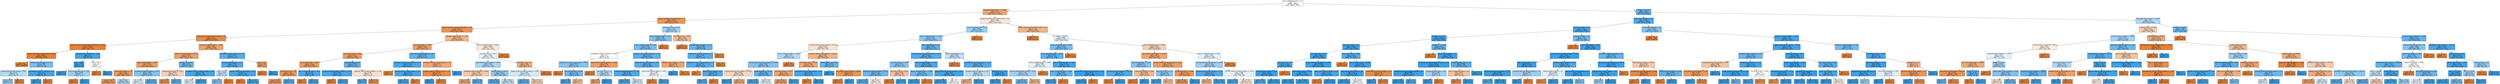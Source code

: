 digraph Tree {
node [shape=box, style="filled", color="black"] ;
0 [label="due_vs_submission_date <= 1.0\ngini = 0.5\nsamples = 96638\nvalue = [48319, 48319]", fillcolor="#e5813900"] ;
1 [label="homepage_clicks_by_days <= 20.999\ngini = 0.34\nsamples = 52526\nvalue = [41113, 11413]", fillcolor="#e58139b8"] ;
0 -> 1 [labeldistance=2.5, labelangle=45, headlabel="True"] ;
2 [label="highest_education_HE Qualification <= 1.0\ngini = 0.233\nsamples = 38749\nvalue = [33521, 5228]", fillcolor="#e58139d7"] ;
1 -> 2 ;
3 [label="highest_education_A Level or Equivalent <= 1.0\ngini = 0.21\nsamples = 37637\nvalue = [33142, 4495]", fillcolor="#e58139dc"] ;
2 -> 3 ;
4 [label="highest_education_Lower Than A Level <= 1.0\ngini = 0.127\nsamples = 29153\nvalue = [27160, 1993]", fillcolor="#e58139ec"] ;
3 -> 4 ;
5 [label="highest_education_Post Graduate Qualification <= 0.998\ngini = 0.007\nsamples = 20147\nvalue = [20077, 70]", fillcolor="#e58139fe"] ;
4 -> 5 ;
6 [label="highest_education_No Formal quals <= 0.999\ngini = 0.003\nsamples = 20109\nvalue = [20075, 34]", fillcolor="#e58139ff"] ;
5 -> 6 ;
7 [label="gini = 0.0\nsamples = 20064\nvalue = [20064, 0]", fillcolor="#e58139ff"] ;
6 -> 7 ;
8 [label="forumng_clicks_by_interval <= 19.5\ngini = 0.369\nsamples = 45\nvalue = [11, 34]", fillcolor="#399de5ac"] ;
6 -> 8 ;
9 [label="subpage_clicks_by_days_change <= 10.0\ngini = 0.473\nsamples = 26\nvalue = [10, 16]", fillcolor="#399de560"] ;
8 -> 9 ;
10 [label="gini = 0.423\nsamples = 23\nvalue = [7, 16]", fillcolor="#399de58f"] ;
9 -> 10 ;
11 [label="gini = 0.0\nsamples = 3\nvalue = [3, 0]", fillcolor="#e58139ff"] ;
9 -> 11 ;
12 [label="oucollaborate_clicks_by_interval <= 21.5\ngini = 0.1\nsamples = 19\nvalue = [1, 18]", fillcolor="#399de5f1"] ;
8 -> 12 ;
13 [label="gini = 0.0\nsamples = 18\nvalue = [0, 18]", fillcolor="#399de5ff"] ;
12 -> 13 ;
14 [label="gini = 0.0\nsamples = 1\nvalue = [1, 0]", fillcolor="#e58139ff"] ;
12 -> 14 ;
15 [label="oucontent_clicks_by_interval <= 356.0\ngini = 0.1\nsamples = 38\nvalue = [2, 36]", fillcolor="#399de5f1"] ;
5 -> 15 ;
16 [label="date <= 168.5\ngini = 0.054\nsamples = 36\nvalue = [1, 35]", fillcolor="#399de5f8"] ;
15 -> 16 ;
17 [label="gini = 0.0\nsamples = 33\nvalue = [0, 33]", fillcolor="#399de5ff"] ;
16 -> 17 ;
18 [label="due_vs_submission_date <= -26.0\ngini = 0.444\nsamples = 3\nvalue = [1, 2]", fillcolor="#399de57f"] ;
16 -> 18 ;
19 [label="gini = 0.0\nsamples = 1\nvalue = [1, 0]", fillcolor="#e58139ff"] ;
18 -> 19 ;
20 [label="gini = 0.0\nsamples = 2\nvalue = [0, 2]", fillcolor="#399de5ff"] ;
18 -> 20 ;
21 [label="date <= 146.5\ngini = 0.5\nsamples = 2\nvalue = [1, 1]", fillcolor="#e5813900"] ;
15 -> 21 ;
22 [label="gini = 0.0\nsamples = 1\nvalue = [1, 0]", fillcolor="#e58139ff"] ;
21 -> 22 ;
23 [label="gini = 0.0\nsamples = 1\nvalue = [0, 1]", fillcolor="#399de5ff"] ;
21 -> 23 ;
24 [label="region_East Anglian Region <= 0.999\ngini = 0.336\nsamples = 9006\nvalue = [7083, 1923]", fillcolor="#e58139ba"] ;
4 -> 24 ;
25 [label="region_North Western Region <= 1.0\ngini = 0.313\nsamples = 8751\nvalue = [7049, 1702]", fillcolor="#e58139c1"] ;
24 -> 25 ;
26 [label="region_London Region <= 0.999\ngini = 0.29\nsamples = 8491\nvalue = [6994, 1497]", fillcolor="#e58139c8"] ;
25 -> 26 ;
27 [label="region_South Region <= 1.0\ngini = 0.268\nsamples = 8243\nvalue = [6927, 1316]", fillcolor="#e58139cf"] ;
26 -> 27 ;
28 [label="gini = 0.241\nsamples = 7919\nvalue = [6809, 1110]", fillcolor="#e58139d5"] ;
27 -> 28 ;
29 [label="gini = 0.463\nsamples = 324\nvalue = [118, 206]", fillcolor="#399de56d"] ;
27 -> 29 ;
30 [label="url_clicks_by_interval_change <= -0.331\ngini = 0.394\nsamples = 248\nvalue = [67, 181]", fillcolor="#399de5a1"] ;
26 -> 30 ;
31 [label="gini = 0.496\nsamples = 97\nvalue = [44, 53]", fillcolor="#399de52b"] ;
30 -> 31 ;
32 [label="gini = 0.258\nsamples = 151\nvalue = [23, 128]", fillcolor="#399de5d1"] ;
30 -> 32 ;
33 [label="disability_N <= 0.997\ngini = 0.334\nsamples = 260\nvalue = [55, 205]", fillcolor="#399de5bb"] ;
25 -> 33 ;
34 [label="subpage_clicks_by_days <= 4.983\ngini = 0.474\nsamples = 70\nvalue = [43, 27]", fillcolor="#e581395f"] ;
33 -> 34 ;
35 [label="gini = 0.201\nsamples = 44\nvalue = [39, 5]", fillcolor="#e58139de"] ;
34 -> 35 ;
36 [label="gini = 0.26\nsamples = 26\nvalue = [4, 22]", fillcolor="#399de5d1"] ;
34 -> 36 ;
37 [label="homepage_clicks_by_interval_change <= -40.5\ngini = 0.118\nsamples = 190\nvalue = [12, 178]", fillcolor="#399de5ee"] ;
33 -> 37 ;
38 [label="gini = 0.496\nsamples = 11\nvalue = [5, 6]", fillcolor="#399de52a"] ;
37 -> 38 ;
39 [label="gini = 0.075\nsamples = 179\nvalue = [7, 172]", fillcolor="#399de5f5"] ;
37 -> 39 ;
40 [label="questionnaire_clicks_by_days <= 0.135\ngini = 0.231\nsamples = 255\nvalue = [34, 221]", fillcolor="#399de5d8"] ;
24 -> 40 ;
41 [label="homepage_clicks_by_days <= 2.5\ngini = 0.184\nsamples = 244\nvalue = [25, 219]", fillcolor="#399de5e2"] ;
40 -> 41 ;
42 [label="date <= 153.5\ngini = 0.483\nsamples = 27\nvalue = [11, 16]", fillcolor="#399de550"] ;
41 -> 42 ;
43 [label="gini = 0.397\nsamples = 22\nvalue = [6, 16]", fillcolor="#399de59f"] ;
42 -> 43 ;
44 [label="gini = 0.0\nsamples = 5\nvalue = [5, 0]", fillcolor="#e58139ff"] ;
42 -> 44 ;
45 [label="resource_clicks_by_days_change <= -30.5\ngini = 0.121\nsamples = 217\nvalue = [14, 203]", fillcolor="#399de5ed"] ;
41 -> 45 ;
46 [label="gini = 0.0\nsamples = 2\nvalue = [2, 0]", fillcolor="#e58139ff"] ;
45 -> 46 ;
47 [label="gini = 0.105\nsamples = 215\nvalue = [12, 203]", fillcolor="#399de5f0"] ;
45 -> 47 ;
48 [label="date <= 71.5\ngini = 0.298\nsamples = 11\nvalue = [9, 2]", fillcolor="#e58139c6"] ;
40 -> 48 ;
49 [label="gini = 0.0\nsamples = 9\nvalue = [9, 0]", fillcolor="#e58139ff"] ;
48 -> 49 ;
50 [label="gini = 0.0\nsamples = 2\nvalue = [0, 2]", fillcolor="#399de5ff"] ;
48 -> 50 ;
51 [label="homepage_clicks_by_days <= 9.999\ngini = 0.416\nsamples = 8484\nvalue = [5982, 2502]", fillcolor="#e5813994"] ;
3 -> 51 ;
52 [label="imd_band_80-90% <= 0.999\ngini = 0.313\nsamples = 5138\nvalue = [4141, 997]", fillcolor="#e58139c2"] ;
51 -> 52 ;
53 [label="imd_band_40-50% <= 0.995\ngini = 0.291\nsamples = 5005\nvalue = [4119, 886]", fillcolor="#e58139c8"] ;
52 -> 53 ;
54 [label="imd_band_90-100% <= 0.999\ngini = 0.271\nsamples = 4891\nvalue = [4101, 790]", fillcolor="#e58139ce"] ;
53 -> 54 ;
55 [label="imd_band_60-70% <= 1.0\ngini = 0.252\nsamples = 4803\nvalue = [4093, 710]", fillcolor="#e58139d3"] ;
54 -> 55 ;
56 [label="gini = 0.231\nsamples = 4709\nvalue = [4082, 627]", fillcolor="#e58139d8"] ;
55 -> 56 ;
57 [label="gini = 0.207\nsamples = 94\nvalue = [11, 83]", fillcolor="#399de5dd"] ;
55 -> 57 ;
58 [label="due_vs_submission_date <= -54.0\ngini = 0.165\nsamples = 88\nvalue = [8, 80]", fillcolor="#399de5e6"] ;
54 -> 58 ;
59 [label="gini = 0.0\nsamples = 2\nvalue = [2, 0]", fillcolor="#e58139ff"] ;
58 -> 59 ;
60 [label="gini = 0.13\nsamples = 86\nvalue = [6, 80]", fillcolor="#399de5ec"] ;
58 -> 60 ;
61 [label="region_Scotland <= 0.02\ngini = 0.266\nsamples = 114\nvalue = [18, 96]", fillcolor="#399de5cf"] ;
53 -> 61 ;
62 [label="oucontent_clicks_by_interval_change <= -303.5\ngini = 0.121\nsamples = 93\nvalue = [6, 87]", fillcolor="#399de5ed"] ;
61 -> 62 ;
63 [label="gini = 0.0\nsamples = 1\nvalue = [1, 0]", fillcolor="#e58139ff"] ;
62 -> 63 ;
64 [label="gini = 0.103\nsamples = 92\nvalue = [5, 87]", fillcolor="#399de5f0"] ;
62 -> 64 ;
65 [label="oucontent_clicks_by_days_change <= -2.338\ngini = 0.49\nsamples = 21\nvalue = [12, 9]", fillcolor="#e5813940"] ;
61 -> 65 ;
66 [label="gini = 0.198\nsamples = 9\nvalue = [1, 8]", fillcolor="#399de5df"] ;
65 -> 66 ;
67 [label="gini = 0.153\nsamples = 12\nvalue = [11, 1]", fillcolor="#e58139e8"] ;
65 -> 67 ;
68 [label="region_West Midlands Region <= 0.007\ngini = 0.276\nsamples = 133\nvalue = [22, 111]", fillcolor="#399de5cc"] ;
52 -> 68 ;
69 [label="homepage_clicks_by_days_change <= -51.0\ngini = 0.143\nsamples = 116\nvalue = [9, 107]", fillcolor="#399de5ea"] ;
68 -> 69 ;
70 [label="gini = 0.0\nsamples = 2\nvalue = [2, 0]", fillcolor="#e58139ff"] ;
69 -> 70 ;
71 [label="resource_clicks_by_days_change <= 12.5\ngini = 0.115\nsamples = 114\nvalue = [7, 107]", fillcolor="#399de5ee"] ;
69 -> 71 ;
72 [label="gini = 0.101\nsamples = 113\nvalue = [6, 107]", fillcolor="#399de5f1"] ;
71 -> 72 ;
73 [label="gini = 0.0\nsamples = 1\nvalue = [1, 0]", fillcolor="#e58139ff"] ;
71 -> 73 ;
74 [label="oucontent_clicks_by_interval_change <= -3.0\ngini = 0.36\nsamples = 17\nvalue = [13, 4]", fillcolor="#e58139b1"] ;
68 -> 74 ;
75 [label="dualpane_clicks_by_interval_change <= -0.5\ngini = 0.133\nsamples = 14\nvalue = [13, 1]", fillcolor="#e58139eb"] ;
74 -> 75 ;
76 [label="gini = 0.0\nsamples = 1\nvalue = [0, 1]", fillcolor="#399de5ff"] ;
75 -> 76 ;
77 [label="gini = 0.0\nsamples = 13\nvalue = [13, 0]", fillcolor="#e58139ff"] ;
75 -> 77 ;
78 [label="gini = 0.0\nsamples = 3\nvalue = [0, 3]", fillcolor="#399de5ff"] ;
74 -> 78 ;
79 [label="due_vs_submission_date <= 0.001\ngini = 0.495\nsamples = 3346\nvalue = [1841, 1505]", fillcolor="#e581392f"] ;
51 -> 79 ;
80 [label="age_band_35-55 <= 0.001\ngini = 0.498\nsamples = 2852\nvalue = [1347, 1505]", fillcolor="#399de51b"] ;
79 -> 80 ;
81 [label="page_clicks_by_days_change <= -0.005\ngini = 0.458\nsamples = 1976\nvalue = [702, 1274]", fillcolor="#399de572"] ;
80 -> 81 ;
82 [label="homepage_clicks_by_interval <= 30.892\ngini = 0.459\nsamples = 302\nvalue = [194, 108]", fillcolor="#e5813971"] ;
81 -> 82 ;
83 [label="gini = 0.362\nsamples = 244\nvalue = [186, 58]", fillcolor="#e58139af"] ;
82 -> 83 ;
84 [label="gini = 0.238\nsamples = 58\nvalue = [8, 50]", fillcolor="#399de5d6"] ;
82 -> 84 ;
85 [label="studied_credits <= 60.133\ngini = 0.423\nsamples = 1674\nvalue = [508, 1166]", fillcolor="#399de590"] ;
81 -> 85 ;
86 [label="gini = 0.233\nsamples = 646\nvalue = [87, 559]", fillcolor="#399de5d7"] ;
85 -> 86 ;
87 [label="gini = 0.484\nsamples = 1028\nvalue = [421, 607]", fillcolor="#399de54e"] ;
85 -> 87 ;
88 [label="age_band_0-35 <= 0.0\ngini = 0.388\nsamples = 876\nvalue = [645, 231]", fillcolor="#e58139a4"] ;
80 -> 88 ;
89 [label="subpage_clicks_by_interval_change <= 1.046\ngini = 0.492\nsamples = 410\nvalue = [179, 231]", fillcolor="#399de539"] ;
88 -> 89 ;
90 [label="gini = 0.237\nsamples = 153\nvalue = [21, 132]", fillcolor="#399de5d6"] ;
89 -> 90 ;
91 [label="gini = 0.474\nsamples = 257\nvalue = [158, 99]", fillcolor="#e581395f"] ;
89 -> 91 ;
92 [label="gini = 0.0\nsamples = 466\nvalue = [466, 0]", fillcolor="#e58139ff"] ;
88 -> 92 ;
93 [label="gini = 0.0\nsamples = 494\nvalue = [494, 0]", fillcolor="#e58139ff"] ;
79 -> 93 ;
94 [label="imd_band_0-10% <= 0.003\ngini = 0.449\nsamples = 1112\nvalue = [379, 733]", fillcolor="#399de57b"] ;
2 -> 94 ;
95 [label="due_vs_submission_date <= 0.014\ngini = 0.385\nsamples = 902\nvalue = [235, 667]", fillcolor="#399de5a5"] ;
94 -> 95 ;
96 [label="due_vs_submission_date <= -7.001\ngini = 0.358\nsamples = 870\nvalue = [203, 667]", fillcolor="#399de5b1"] ;
95 -> 96 ;
97 [label="oucollaborate_clicks_by_interval <= 0.028\ngini = 0.5\nsamples = 195\nvalue = [96, 99]", fillcolor="#399de508"] ;
96 -> 97 ;
98 [label="htmlactivity_clicks_by_days_change <= -0.876\ngini = 0.397\nsamples = 117\nvalue = [32, 85]", fillcolor="#399de59f"] ;
97 -> 98 ;
99 [label="gini = 0.0\nsamples = 9\nvalue = [9, 0]", fillcolor="#e58139ff"] ;
98 -> 99 ;
100 [label="imd_band_80-90% <= 0.018\ngini = 0.335\nsamples = 108\nvalue = [23, 85]", fillcolor="#399de5ba"] ;
98 -> 100 ;
101 [label="gini = 0.169\nsamples = 86\nvalue = [8, 78]", fillcolor="#399de5e5"] ;
100 -> 101 ;
102 [label="gini = 0.434\nsamples = 22\nvalue = [15, 7]", fillcolor="#e5813988"] ;
100 -> 102 ;
103 [label="page_clicks_by_interval_change <= -0.009\ngini = 0.295\nsamples = 78\nvalue = [64, 14]", fillcolor="#e58139c7"] ;
97 -> 103 ;
104 [label="gini = 0.0\nsamples = 56\nvalue = [56, 0]", fillcolor="#e58139ff"] ;
103 -> 104 ;
105 [label="age_band_35-55 <= 0.5\ngini = 0.463\nsamples = 22\nvalue = [8, 14]", fillcolor="#399de56d"] ;
103 -> 105 ;
106 [label="gini = 0.32\nsamples = 10\nvalue = [8, 2]", fillcolor="#e58139bf"] ;
105 -> 106 ;
107 [label="gini = 0.0\nsamples = 12\nvalue = [0, 12]", fillcolor="#399de5ff"] ;
105 -> 107 ;
108 [label="dualpane_clicks_by_days_change <= 1.185\ngini = 0.267\nsamples = 675\nvalue = [107, 568]", fillcolor="#399de5cf"] ;
96 -> 108 ;
109 [label="region_North Western Region <= 0.03\ngini = 0.23\nsamples = 648\nvalue = [86, 562]", fillcolor="#399de5d8"] ;
108 -> 109 ;
110 [label="region_West Midlands Region <= 0.188\ngini = 0.18\nsamples = 591\nvalue = [59, 532]", fillcolor="#399de5e3"] ;
109 -> 110 ;
111 [label="gini = 0.146\nsamples = 556\nvalue = [44, 512]", fillcolor="#399de5e9"] ;
110 -> 111 ;
112 [label="gini = 0.49\nsamples = 35\nvalue = [15, 20]", fillcolor="#399de540"] ;
110 -> 112 ;
113 [label="region_North Western Region <= 0.982\ngini = 0.499\nsamples = 57\nvalue = [27, 30]", fillcolor="#399de519"] ;
109 -> 113 ;
114 [label="gini = 0.0\nsamples = 25\nvalue = [25, 0]", fillcolor="#e58139ff"] ;
113 -> 114 ;
115 [label="gini = 0.117\nsamples = 32\nvalue = [2, 30]", fillcolor="#399de5ee"] ;
113 -> 115 ;
116 [label="forumng_clicks_by_days <= 10.025\ngini = 0.346\nsamples = 27\nvalue = [21, 6]", fillcolor="#e58139b6"] ;
108 -> 116 ;
117 [label="gini = 0.0\nsamples = 6\nvalue = [0, 6]", fillcolor="#399de5ff"] ;
116 -> 117 ;
118 [label="gini = 0.0\nsamples = 21\nvalue = [21, 0]", fillcolor="#e58139ff"] ;
116 -> 118 ;
119 [label="gini = 0.0\nsamples = 32\nvalue = [32, 0]", fillcolor="#e58139ff"] ;
95 -> 119 ;
120 [label="imd_band_0-10% <= 0.999\ngini = 0.431\nsamples = 210\nvalue = [144, 66]", fillcolor="#e581398a"] ;
94 -> 120 ;
121 [label="gini = 0.0\nsamples = 130\nvalue = [130, 0]", fillcolor="#e58139ff"] ;
120 -> 121 ;
122 [label="subpage_clicks_by_interval <= 55.0\ngini = 0.289\nsamples = 80\nvalue = [14, 66]", fillcolor="#399de5c9"] ;
120 -> 122 ;
123 [label="ouelluminate_clicks_by_interval <= 3.5\ngini = 0.245\nsamples = 77\nvalue = [11, 66]", fillcolor="#399de5d4"] ;
122 -> 123 ;
124 [label="htmlactivity_clicks_by_days_change <= -1.5\ngini = 0.211\nsamples = 75\nvalue = [9, 66]", fillcolor="#399de5dc"] ;
123 -> 124 ;
125 [label="gini = 0.0\nsamples = 1\nvalue = [1, 0]", fillcolor="#e58139ff"] ;
124 -> 125 ;
126 [label="page_clicks_by_interval <= 4.5\ngini = 0.193\nsamples = 74\nvalue = [8, 66]", fillcolor="#399de5e0"] ;
124 -> 126 ;
127 [label="gini = 0.173\nsamples = 73\nvalue = [7, 66]", fillcolor="#399de5e4"] ;
126 -> 127 ;
128 [label="gini = 0.0\nsamples = 1\nvalue = [1, 0]", fillcolor="#e58139ff"] ;
126 -> 128 ;
129 [label="gini = 0.0\nsamples = 2\nvalue = [2, 0]", fillcolor="#e58139ff"] ;
123 -> 129 ;
130 [label="gini = 0.0\nsamples = 3\nvalue = [3, 0]", fillcolor="#e58139ff"] ;
122 -> 130 ;
131 [label="highest_education_Lower Than A Level <= 0.0\ngini = 0.495\nsamples = 13777\nvalue = [7592, 6185]", fillcolor="#e581392f"] ;
1 -> 131 ;
132 [label="due_vs_submission_date <= 0.0\ngini = 0.445\nsamples = 5809\nvalue = [1938, 3871]", fillcolor="#399de57f"] ;
131 -> 132 ;
133 [label="due_vs_submission_date <= -1.002\ngini = 0.412\nsamples = 5451\nvalue = [1580, 3871]", fillcolor="#399de597"] ;
132 -> 133 ;
134 [label="oucontent_clicks_by_days_change <= 19.135\ngini = 0.491\nsamples = 1724\nvalue = [977, 747]", fillcolor="#e581393c"] ;
133 -> 134 ;
135 [label="due_vs_submission_date <= -1.984\ngini = 0.47\nsamples = 772\nvalue = [291, 481]", fillcolor="#399de565"] ;
134 -> 135 ;
136 [label="forumng_clicks_by_interval_change <= -51.083\ngini = 0.393\nsamples = 658\nvalue = [177, 481]", fillcolor="#399de5a1"] ;
135 -> 136 ;
137 [label="forumng_clicks_by_days_change <= -54.197\ngini = 0.482\nsamples = 168\nvalue = [100, 68]", fillcolor="#e5813952"] ;
136 -> 137 ;
138 [label="gini = 0.049\nsamples = 40\nvalue = [1, 39]", fillcolor="#399de5f8"] ;
137 -> 138 ;
139 [label="gini = 0.35\nsamples = 128\nvalue = [99, 29]", fillcolor="#e58139b4"] ;
137 -> 139 ;
140 [label="studied_credits <= 120.047\ngini = 0.265\nsamples = 490\nvalue = [77, 413]", fillcolor="#399de5cf"] ;
136 -> 140 ;
141 [label="gini = 0.173\nsamples = 407\nvalue = [39, 368]", fillcolor="#399de5e4"] ;
140 -> 141 ;
142 [label="gini = 0.496\nsamples = 83\nvalue = [38, 45]", fillcolor="#399de528"] ;
140 -> 142 ;
143 [label="gini = 0.0\nsamples = 114\nvalue = [114, 0]", fillcolor="#e58139ff"] ;
135 -> 143 ;
144 [label="oucontent_clicks_by_days_change <= 150.511\ngini = 0.403\nsamples = 952\nvalue = [686, 266]", fillcolor="#e581399c"] ;
134 -> 144 ;
145 [label="imd_band_50-60% <= 0.994\ngini = 0.358\nsamples = 877\nvalue = [672, 205]", fillcolor="#e58139b1"] ;
144 -> 145 ;
146 [label="imd_band_70-80% <= 0.977\ngini = 0.33\nsamples = 846\nvalue = [670, 176]", fillcolor="#e58139bc"] ;
145 -> 146 ;
147 [label="gini = 0.299\nsamples = 819\nvalue = [669, 150]", fillcolor="#e58139c6"] ;
146 -> 147 ;
148 [label="gini = 0.071\nsamples = 27\nvalue = [1, 26]", fillcolor="#399de5f5"] ;
146 -> 148 ;
149 [label="htmlactivity_clicks_by_days_change <= -0.5\ngini = 0.121\nsamples = 31\nvalue = [2, 29]", fillcolor="#399de5ed"] ;
145 -> 149 ;
150 [label="gini = 0.0\nsamples = 2\nvalue = [2, 0]", fillcolor="#e58139ff"] ;
149 -> 150 ;
151 [label="gini = 0.0\nsamples = 29\nvalue = [0, 29]", fillcolor="#399de5ff"] ;
149 -> 151 ;
152 [label="studied_credits <= 197.394\ngini = 0.304\nsamples = 75\nvalue = [14, 61]", fillcolor="#399de5c4"] ;
144 -> 152 ;
153 [label="gini = 0.0\nsamples = 59\nvalue = [0, 59]", fillcolor="#399de5ff"] ;
152 -> 153 ;
154 [label="quiz_clicks_by_days_change <= 106.66\ngini = 0.219\nsamples = 16\nvalue = [14, 2]", fillcolor="#e58139db"] ;
152 -> 154 ;
155 [label="gini = 0.0\nsamples = 14\nvalue = [14, 0]", fillcolor="#e58139ff"] ;
154 -> 155 ;
156 [label="gini = 0.0\nsamples = 2\nvalue = [0, 2]", fillcolor="#399de5ff"] ;
154 -> 156 ;
157 [label="region_South Region <= 0.0\ngini = 0.271\nsamples = 3727\nvalue = [603, 3124]", fillcolor="#399de5ce"] ;
133 -> 157 ;
158 [label="oucontent_clicks_by_interval_change <= -3.011\ngini = 0.223\nsamples = 3268\nvalue = [417, 2851]", fillcolor="#399de5da"] ;
157 -> 158 ;
159 [label="imd_band_50-60% <= 0.004\ngini = 0.402\nsamples = 708\nvalue = [197, 511]", fillcolor="#399de59d"] ;
158 -> 159 ;
160 [label="region_North Western Region <= 0.035\ngini = 0.318\nsamples = 586\nvalue = [116, 470]", fillcolor="#399de5c0"] ;
159 -> 160 ;
161 [label="gini = 0.225\nsamples = 488\nvalue = [63, 425]", fillcolor="#399de5d9"] ;
160 -> 161 ;
162 [label="gini = 0.497\nsamples = 98\nvalue = [53, 45]", fillcolor="#e5813926"] ;
160 -> 162 ;
163 [label="imd_band_50-60% <= 0.999\ngini = 0.446\nsamples = 122\nvalue = [81, 41]", fillcolor="#e581397e"] ;
159 -> 163 ;
164 [label="gini = 0.0\nsamples = 79\nvalue = [79, 0]", fillcolor="#e58139ff"] ;
163 -> 164 ;
165 [label="gini = 0.089\nsamples = 43\nvalue = [2, 41]", fillcolor="#399de5f3"] ;
163 -> 165 ;
166 [label="due_vs_submission_date <= -0.001\ngini = 0.157\nsamples = 2560\nvalue = [220, 2340]", fillcolor="#399de5e7"] ;
158 -> 166 ;
167 [label="due_vs_submission_date <= -0.996\ngini = 0.32\nsamples = 644\nvalue = [129, 515]", fillcolor="#399de5bf"] ;
166 -> 167 ;
168 [label="gini = 0.055\nsamples = 530\nvalue = [15, 515]", fillcolor="#399de5f8"] ;
167 -> 168 ;
169 [label="gini = 0.0\nsamples = 114\nvalue = [114, 0]", fillcolor="#e58139ff"] ;
167 -> 169 ;
170 [label="highest_education_No Formal quals <= 0.027\ngini = 0.09\nsamples = 1916\nvalue = [91, 1825]", fillcolor="#399de5f2"] ;
166 -> 170 ;
171 [label="gini = 0.074\nsamples = 1877\nvalue = [72, 1805]", fillcolor="#399de5f5"] ;
170 -> 171 ;
172 [label="gini = 0.5\nsamples = 39\nvalue = [19, 20]", fillcolor="#399de50d"] ;
170 -> 172 ;
173 [label="region_South Region <= 1.0\ngini = 0.482\nsamples = 459\nvalue = [186, 273]", fillcolor="#399de551"] ;
157 -> 173 ;
174 [label="gini = 0.0\nsamples = 151\nvalue = [151, 0]", fillcolor="#e58139ff"] ;
173 -> 174 ;
175 [label="forumng_clicks_by_days_change <= -14.87\ngini = 0.201\nsamples = 308\nvalue = [35, 273]", fillcolor="#399de5de"] ;
173 -> 175 ;
176 [label="oucontent_clicks_by_interval <= 147.0\ngini = 0.473\nsamples = 78\nvalue = [30, 48]", fillcolor="#399de560"] ;
175 -> 176 ;
177 [label="gini = 0.399\nsamples = 40\nvalue = [29, 11]", fillcolor="#e581399e"] ;
176 -> 177 ;
178 [label="gini = 0.051\nsamples = 38\nvalue = [1, 37]", fillcolor="#399de5f8"] ;
176 -> 178 ;
179 [label="age_band_55<= <= 0.5\ngini = 0.043\nsamples = 230\nvalue = [5, 225]", fillcolor="#399de5f9"] ;
175 -> 179 ;
180 [label="gini = 0.034\nsamples = 229\nvalue = [4, 225]", fillcolor="#399de5fa"] ;
179 -> 180 ;
181 [label="gini = 0.0\nsamples = 1\nvalue = [1, 0]", fillcolor="#e58139ff"] ;
179 -> 181 ;
182 [label="gini = 0.0\nsamples = 358\nvalue = [358, 0]", fillcolor="#e58139ff"] ;
132 -> 182 ;
183 [label="highest_education_Lower Than A Level <= 1.0\ngini = 0.412\nsamples = 7968\nvalue = [5654, 2314]", fillcolor="#e5813997"] ;
131 -> 183 ;
184 [label="gini = 0.0\nsamples = 3721\nvalue = [3721, 0]", fillcolor="#e58139ff"] ;
183 -> 184 ;
185 [label="weight <= 12.506\ngini = 0.496\nsamples = 4247\nvalue = [1933, 2314]", fillcolor="#399de52a"] ;
183 -> 185 ;
186 [label="due_vs_submission_date <= 0.001\ngini = 0.355\nsamples = 1797\nvalue = [415, 1382]", fillcolor="#399de5b2"] ;
185 -> 186 ;
187 [label="due_vs_submission_date <= -1.001\ngini = 0.274\nsamples = 1653\nvalue = [271, 1382]", fillcolor="#399de5cd"] ;
186 -> 187 ;
188 [label="due_vs_submission_date <= -1.995\ngini = 0.498\nsamples = 439\nvalue = [204, 235]", fillcolor="#399de522"] ;
187 -> 188 ;
189 [label="resource_clicks_by_days_change <= 4.027\ngini = 0.451\nsamples = 358\nvalue = [123, 235]", fillcolor="#399de57a"] ;
188 -> 189 ;
190 [label="gini = 0.315\nsamples = 255\nvalue = [50, 205]", fillcolor="#399de5c1"] ;
189 -> 190 ;
191 [label="gini = 0.413\nsamples = 103\nvalue = [73, 30]", fillcolor="#e5813996"] ;
189 -> 191 ;
192 [label="gini = 0.0\nsamples = 81\nvalue = [81, 0]", fillcolor="#e58139ff"] ;
188 -> 192 ;
193 [label="due_vs_submission_date <= -0.003\ngini = 0.104\nsamples = 1214\nvalue = [67, 1147]", fillcolor="#399de5f0"] ;
187 -> 193 ;
194 [label="due_vs_submission_date <= -0.992\ngini = 0.288\nsamples = 350\nvalue = [61, 289]", fillcolor="#399de5c9"] ;
193 -> 194 ;
195 [label="gini = 0.059\nsamples = 298\nvalue = [9, 289]", fillcolor="#399de5f7"] ;
194 -> 195 ;
196 [label="gini = 0.0\nsamples = 52\nvalue = [52, 0]", fillcolor="#e58139ff"] ;
194 -> 196 ;
197 [label="htmlactivity_clicks_by_interval_change <= 10.5\ngini = 0.014\nsamples = 864\nvalue = [6, 858]", fillcolor="#399de5fd"] ;
193 -> 197 ;
198 [label="gini = 0.012\nsamples = 863\nvalue = [5, 858]", fillcolor="#399de5fe"] ;
197 -> 198 ;
199 [label="gini = 0.0\nsamples = 1\nvalue = [1, 0]", fillcolor="#e58139ff"] ;
197 -> 199 ;
200 [label="gini = 0.0\nsamples = 144\nvalue = [144, 0]", fillcolor="#e58139ff"] ;
186 -> 200 ;
201 [label="due_vs_submission_date <= -0.003\ngini = 0.471\nsamples = 2450\nvalue = [1518, 932]", fillcolor="#e5813962"] ;
185 -> 201 ;
202 [label="quiz_clicks_by_days_change <= -25.973\ngini = 0.341\nsamples = 1208\nvalue = [945, 263]", fillcolor="#e58139b8"] ;
201 -> 202 ;
203 [label="region_South Region <= 0.013\ngini = 0.4\nsamples = 87\nvalue = [24, 63]", fillcolor="#399de59e"] ;
202 -> 203 ;
204 [label="quiz_clicks_by_days_change <= -230.692\ngini = 0.177\nsamples = 61\nvalue = [6, 55]", fillcolor="#399de5e3"] ;
203 -> 204 ;
205 [label="gini = 0.0\nsamples = 6\nvalue = [6, 0]", fillcolor="#e58139ff"] ;
204 -> 205 ;
206 [label="gini = 0.0\nsamples = 55\nvalue = [0, 55]", fillcolor="#399de5ff"] ;
204 -> 206 ;
207 [label="region_South Region <= 0.924\ngini = 0.426\nsamples = 26\nvalue = [18, 8]", fillcolor="#e581398e"] ;
203 -> 207 ;
208 [label="gini = 0.0\nsamples = 18\nvalue = [18, 0]", fillcolor="#e58139ff"] ;
207 -> 208 ;
209 [label="gini = 0.0\nsamples = 8\nvalue = [0, 8]", fillcolor="#399de5ff"] ;
207 -> 209 ;
210 [label="forumng_clicks_by_interval_change <= -60.95\ngini = 0.293\nsamples = 1121\nvalue = [921, 200]", fillcolor="#e58139c8"] ;
202 -> 210 ;
211 [label="imd_band_0-10% <= 0.24\ngini = 0.402\nsamples = 61\nvalue = [17, 44]", fillcolor="#399de59c"] ;
210 -> 211 ;
212 [label="gini = 0.097\nsamples = 39\nvalue = [2, 37]", fillcolor="#399de5f1"] ;
211 -> 212 ;
213 [label="gini = 0.434\nsamples = 22\nvalue = [15, 7]", fillcolor="#e5813988"] ;
211 -> 213 ;
214 [label="imd_band_90-100% <= 0.688\ngini = 0.251\nsamples = 1060\nvalue = [904, 156]", fillcolor="#e58139d3"] ;
210 -> 214 ;
215 [label="gini = 0.229\nsamples = 1041\nvalue = [904, 137]", fillcolor="#e58139d8"] ;
214 -> 215 ;
216 [label="gini = 0.0\nsamples = 19\nvalue = [0, 19]", fillcolor="#399de5ff"] ;
214 -> 216 ;
217 [label="due_vs_submission_date <= 0.001\ngini = 0.497\nsamples = 1242\nvalue = [573, 669]", fillcolor="#399de525"] ;
201 -> 217 ;
218 [label="forumng_clicks_by_days_change <= -5.956\ngini = 0.445\nsamples = 1004\nvalue = [335, 669]", fillcolor="#399de57f"] ;
217 -> 218 ;
219 [label="glossary_clicks_by_days_change <= -0.125\ngini = 0.175\nsamples = 361\nvalue = [35, 326]", fillcolor="#399de5e4"] ;
218 -> 219 ;
220 [label="gini = 0.403\nsamples = 25\nvalue = [18, 7]", fillcolor="#e581399c"] ;
219 -> 220 ;
221 [label="gini = 0.096\nsamples = 336\nvalue = [17, 319]", fillcolor="#399de5f1"] ;
219 -> 221 ;
222 [label="resource_clicks_by_interval_change <= -2.978\ngini = 0.498\nsamples = 643\nvalue = [300, 343]", fillcolor="#399de520"] ;
218 -> 222 ;
223 [label="gini = 0.134\nsamples = 125\nvalue = [9, 116]", fillcolor="#399de5eb"] ;
222 -> 223 ;
224 [label="gini = 0.492\nsamples = 518\nvalue = [291, 227]", fillcolor="#e5813938"] ;
222 -> 224 ;
225 [label="gini = 0.0\nsamples = 238\nvalue = [238, 0]", fillcolor="#e58139ff"] ;
217 -> 225 ;
226 [label="weight <= 12.528\ngini = 0.273\nsamples = 44112\nvalue = [7206, 36906]", fillcolor="#399de5cd"] ;
0 -> 226 [labeldistance=2.5, labelangle=-45, headlabel="False"] ;
227 [label="num_of_prev_attempts <= 0.0\ngini = 0.192\nsamples = 34998\nvalue = [3770, 31228]", fillcolor="#399de5e0"] ;
226 -> 227 ;
228 [label="imd_band_10-20% <= 0.0\ngini = 0.138\nsamples = 29408\nvalue = [2200, 27208]", fillcolor="#399de5ea"] ;
227 -> 228 ;
229 [label="disability_Y <= 0.001\ngini = 0.106\nsamples = 26066\nvalue = [1465, 24601]", fillcolor="#399de5f0"] ;
228 -> 229 ;
230 [label="imd_band_20-30% <= 0.0\ngini = 0.085\nsamples = 23848\nvalue = [1061, 22787]", fillcolor="#399de5f3"] ;
229 -> 230 ;
231 [label="age_band_0-35 <= 0.997\ngini = 0.064\nsamples = 21047\nvalue = [702, 20345]", fillcolor="#399de5f6"] ;
230 -> 231 ;
232 [label="age_band_0-35 <= 0.0\ngini = 0.126\nsamples = 6463\nvalue = [437, 6026]", fillcolor="#399de5ed"] ;
231 -> 232 ;
233 [label="subpage_clicks_by_days <= 0.923\ngini = 0.039\nsamples = 6148\nvalue = [122, 6026]", fillcolor="#399de5fa"] ;
232 -> 233 ;
234 [label="gini = 0.189\nsamples = 729\nvalue = [77, 652]", fillcolor="#399de5e1"] ;
233 -> 234 ;
235 [label="gini = 0.016\nsamples = 5419\nvalue = [45, 5374]", fillcolor="#399de5fd"] ;
233 -> 235 ;
236 [label="gini = 0.0\nsamples = 315\nvalue = [315, 0]", fillcolor="#e58139ff"] ;
232 -> 236 ;
237 [label="region_North Western Region <= 0.005\ngini = 0.036\nsamples = 14584\nvalue = [265, 14319]", fillcolor="#399de5fa"] ;
231 -> 237 ;
238 [label="folder_clicks_by_days <= 0.001\ngini = 0.026\nsamples = 13181\nvalue = [171, 13010]", fillcolor="#399de5fc"] ;
237 -> 238 ;
239 [label="gini = 0.012\nsamples = 10012\nvalue = [59, 9953]", fillcolor="#399de5fd"] ;
238 -> 239 ;
240 [label="gini = 0.068\nsamples = 3169\nvalue = [112, 3057]", fillcolor="#399de5f6"] ;
238 -> 240 ;
241 [label="region_North Western Region <= 0.99\ngini = 0.125\nsamples = 1403\nvalue = [94, 1309]", fillcolor="#399de5ed"] ;
237 -> 241 ;
242 [label="gini = 0.0\nsamples = 88\nvalue = [88, 0]", fillcolor="#e58139ff"] ;
241 -> 242 ;
243 [label="gini = 0.009\nsamples = 1315\nvalue = [6, 1309]", fillcolor="#399de5fe"] ;
241 -> 243 ;
244 [label="imd_band_20-30% <= 0.999\ngini = 0.223\nsamples = 2801\nvalue = [359, 2442]", fillcolor="#399de5da"] ;
230 -> 244 ;
245 [label="gini = 0.0\nsamples = 280\nvalue = [280, 0]", fillcolor="#e58139ff"] ;
244 -> 245 ;
246 [label="quiz_clicks_by_days <= 1148.098\ngini = 0.061\nsamples = 2521\nvalue = [79, 2442]", fillcolor="#399de5f7"] ;
244 -> 246 ;
247 [label="page_clicks_by_days_change <= 4.5\ngini = 0.032\nsamples = 2479\nvalue = [40, 2439]", fillcolor="#399de5fb"] ;
246 -> 247 ;
248 [label="gini = 0.022\nsamples = 2452\nvalue = [27, 2425]", fillcolor="#399de5fc"] ;
247 -> 248 ;
249 [label="gini = 0.499\nsamples = 27\nvalue = [13, 14]", fillcolor="#399de512"] ;
247 -> 249 ;
250 [label="ouwiki_clicks_by_interval_change <= -0.5\ngini = 0.133\nsamples = 42\nvalue = [39, 3]", fillcolor="#e58139eb"] ;
246 -> 250 ;
251 [label="gini = 0.0\nsamples = 2\nvalue = [0, 2]", fillcolor="#399de5ff"] ;
250 -> 251 ;
252 [label="gini = 0.049\nsamples = 40\nvalue = [39, 1]", fillcolor="#e58139f8"] ;
250 -> 252 ;
253 [label="disability_Y <= 0.999\ngini = 0.298\nsamples = 2218\nvalue = [404, 1814]", fillcolor="#399de5c6"] ;
229 -> 253 ;
254 [label="gini = 0.0\nsamples = 375\nvalue = [375, 0]", fillcolor="#e58139ff"] ;
253 -> 254 ;
255 [label="region_London Region <= 0.5\ngini = 0.031\nsamples = 1843\nvalue = [29, 1814]", fillcolor="#399de5fb"] ;
253 -> 255 ;
256 [label="oucollaborate_clicks_by_interval_change <= 16.5\ngini = 0.007\nsamples = 1680\nvalue = [6, 1674]", fillcolor="#399de5fe"] ;
255 -> 256 ;
257 [label="ouelluminate_clicks_by_interval_change <= 8.5\ngini = 0.006\nsamples = 1677\nvalue = [5, 1672]", fillcolor="#399de5fe"] ;
256 -> 257 ;
258 [label="gini = 0.004\nsamples = 1657\nvalue = [3, 1654]", fillcolor="#399de5ff"] ;
257 -> 258 ;
259 [label="gini = 0.18\nsamples = 20\nvalue = [2, 18]", fillcolor="#399de5e3"] ;
257 -> 259 ;
260 [label="forumng_clicks_by_days <= 61.0\ngini = 0.444\nsamples = 3\nvalue = [1, 2]", fillcolor="#399de57f"] ;
256 -> 260 ;
261 [label="gini = 0.0\nsamples = 2\nvalue = [0, 2]", fillcolor="#399de5ff"] ;
260 -> 261 ;
262 [label="gini = 0.0\nsamples = 1\nvalue = [1, 0]", fillcolor="#e58139ff"] ;
260 -> 262 ;
263 [label="subpage_clicks_by_days <= 1.0\ngini = 0.242\nsamples = 163\nvalue = [23, 140]", fillcolor="#399de5d5"] ;
255 -> 263 ;
264 [label="due_vs_submission_date <= 75.5\ngini = 0.451\nsamples = 35\nvalue = [23, 12]", fillcolor="#e581397a"] ;
263 -> 264 ;
265 [label="gini = 0.147\nsamples = 25\nvalue = [23, 2]", fillcolor="#e58139e9"] ;
264 -> 265 ;
266 [label="gini = 0.0\nsamples = 10\nvalue = [0, 10]", fillcolor="#399de5ff"] ;
264 -> 266 ;
267 [label="gini = 0.0\nsamples = 128\nvalue = [0, 128]", fillcolor="#399de5ff"] ;
263 -> 267 ;
268 [label="imd_band_10-20% <= 1.0\ngini = 0.343\nsamples = 3342\nvalue = [735, 2607]", fillcolor="#399de5b7"] ;
228 -> 268 ;
269 [label="gini = 0.0\nsamples = 679\nvalue = [679, 0]", fillcolor="#e58139ff"] ;
268 -> 269 ;
270 [label="region_South Region <= 0.041\ngini = 0.041\nsamples = 2663\nvalue = [56, 2607]", fillcolor="#399de5fa"] ;
268 -> 270 ;
271 [label="resource_clicks_by_interval_change <= 9.487\ngini = 0.018\nsamples = 2475\nvalue = [23, 2452]", fillcolor="#399de5fd"] ;
270 -> 271 ;
272 [label="page_clicks_by_days <= 11.5\ngini = 0.01\nsamples = 2333\nvalue = [12, 2321]", fillcolor="#399de5fe"] ;
271 -> 272 ;
273 [label="resource_clicks_by_days_change <= -14.5\ngini = 0.009\nsamples = 2330\nvalue = [11, 2319]", fillcolor="#399de5fe"] ;
272 -> 273 ;
274 [label="gini = 0.198\nsamples = 18\nvalue = [2, 16]", fillcolor="#399de5df"] ;
273 -> 274 ;
275 [label="gini = 0.008\nsamples = 2312\nvalue = [9, 2303]", fillcolor="#399de5fe"] ;
273 -> 275 ;
276 [label="oucontent_clicks_by_interval_change <= -7.0\ngini = 0.444\nsamples = 3\nvalue = [1, 2]", fillcolor="#399de57f"] ;
272 -> 276 ;
277 [label="gini = 0.0\nsamples = 2\nvalue = [0, 2]", fillcolor="#399de5ff"] ;
276 -> 277 ;
278 [label="gini = 0.0\nsamples = 1\nvalue = [1, 0]", fillcolor="#e58139ff"] ;
276 -> 278 ;
279 [label="subpage_clicks_by_interval <= 26.5\ngini = 0.143\nsamples = 142\nvalue = [11, 131]", fillcolor="#399de5ea"] ;
271 -> 279 ;
280 [label="resource_clicks_by_days <= 2.5\ngini = 0.496\nsamples = 22\nvalue = [10, 12]", fillcolor="#399de52a"] ;
279 -> 280 ;
281 [label="gini = 0.165\nsamples = 11\nvalue = [10, 1]", fillcolor="#e58139e6"] ;
280 -> 281 ;
282 [label="gini = 0.0\nsamples = 11\nvalue = [0, 11]", fillcolor="#399de5ff"] ;
280 -> 282 ;
283 [label="page_clicks_by_interval_change <= 9.5\ngini = 0.017\nsamples = 120\nvalue = [1, 119]", fillcolor="#399de5fd"] ;
279 -> 283 ;
284 [label="gini = 0.0\nsamples = 116\nvalue = [0, 116]", fillcolor="#399de5ff"] ;
283 -> 284 ;
285 [label="gini = 0.375\nsamples = 4\nvalue = [1, 3]", fillcolor="#399de5aa"] ;
283 -> 285 ;
286 [label="url_clicks_by_interval_change <= 0.15\ngini = 0.289\nsamples = 188\nvalue = [33, 155]", fillcolor="#399de5c9"] ;
270 -> 286 ;
287 [label="quiz_clicks_by_interval_change <= 590.5\ngini = 0.042\nsamples = 141\nvalue = [3, 138]", fillcolor="#399de5f9"] ;
286 -> 287 ;
288 [label="subpage_clicks_by_days_change <= -9.5\ngini = 0.028\nsamples = 140\nvalue = [2, 138]", fillcolor="#399de5fb"] ;
287 -> 288 ;
289 [label="gini = 0.444\nsamples = 6\nvalue = [2, 4]", fillcolor="#399de57f"] ;
288 -> 289 ;
290 [label="gini = 0.0\nsamples = 134\nvalue = [0, 134]", fillcolor="#399de5ff"] ;
288 -> 290 ;
291 [label="gini = 0.0\nsamples = 1\nvalue = [1, 0]", fillcolor="#e58139ff"] ;
287 -> 291 ;
292 [label="quiz_clicks_by_interval <= 45.675\ngini = 0.462\nsamples = 47\nvalue = [30, 17]", fillcolor="#e581396e"] ;
286 -> 292 ;
293 [label="oucollaborate_clicks_by_interval <= 2.206\ngini = 0.069\nsamples = 28\nvalue = [27, 1]", fillcolor="#e58139f6"] ;
292 -> 293 ;
294 [label="gini = 0.0\nsamples = 27\nvalue = [27, 0]", fillcolor="#e58139ff"] ;
293 -> 294 ;
295 [label="gini = 0.0\nsamples = 1\nvalue = [0, 1]", fillcolor="#399de5ff"] ;
293 -> 295 ;
296 [label="oucontent_clicks_by_days <= 5.318\ngini = 0.266\nsamples = 19\nvalue = [3, 16]", fillcolor="#399de5cf"] ;
292 -> 296 ;
297 [label="gini = 0.0\nsamples = 3\nvalue = [3, 0]", fillcolor="#e58139ff"] ;
296 -> 297 ;
298 [label="gini = 0.0\nsamples = 16\nvalue = [0, 16]", fillcolor="#399de5ff"] ;
296 -> 298 ;
299 [label="num_of_prev_attempts <= 1.0\ngini = 0.404\nsamples = 5590\nvalue = [1570, 4020]", fillcolor="#399de59b"] ;
227 -> 299 ;
300 [label="gini = 0.0\nsamples = 1299\nvalue = [1299, 0]", fillcolor="#e58139ff"] ;
299 -> 300 ;
301 [label="region_East Anglian Region <= 0.004\ngini = 0.118\nsamples = 4291\nvalue = [271, 4020]", fillcolor="#399de5ee"] ;
299 -> 301 ;
302 [label="subpage_clicks_by_days_change <= -0.001\ngini = 0.079\nsamples = 3789\nvalue = [156, 3633]", fillcolor="#399de5f4"] ;
301 -> 302 ;
303 [label="oucontent_clicks_by_interval <= 15.0\ngini = 0.324\nsamples = 442\nvalue = [90, 352]", fillcolor="#399de5be"] ;
302 -> 303 ;
304 [label="forumng_clicks_by_days_change <= -0.015\ngini = 0.454\nsamples = 106\nvalue = [69, 37]", fillcolor="#e5813976"] ;
303 -> 304 ;
305 [label="quiz_clicks_by_days_change <= -5.443\ngini = 0.252\nsamples = 81\nvalue = [69, 12]", fillcolor="#e58139d3"] ;
304 -> 305 ;
306 [label="gini = 0.0\nsamples = 7\nvalue = [0, 7]", fillcolor="#399de5ff"] ;
305 -> 306 ;
307 [label="gini = 0.126\nsamples = 74\nvalue = [69, 5]", fillcolor="#e58139ed"] ;
305 -> 307 ;
308 [label="gini = 0.0\nsamples = 25\nvalue = [0, 25]", fillcolor="#399de5ff"] ;
304 -> 308 ;
309 [label="ouwiki_clicks_by_interval <= 19.5\ngini = 0.117\nsamples = 336\nvalue = [21, 315]", fillcolor="#399de5ee"] ;
303 -> 309 ;
310 [label="ouwiki_clicks_by_interval_change <= 12.5\ngini = 0.02\nsamples = 300\nvalue = [3, 297]", fillcolor="#399de5fc"] ;
309 -> 310 ;
311 [label="gini = 0.013\nsamples = 295\nvalue = [2, 293]", fillcolor="#399de5fd"] ;
310 -> 311 ;
312 [label="gini = 0.32\nsamples = 5\nvalue = [1, 4]", fillcolor="#399de5bf"] ;
310 -> 312 ;
313 [label="imd_band_40-50% <= 0.004\ngini = 0.5\nsamples = 36\nvalue = [18, 18]", fillcolor="#e5813900"] ;
309 -> 313 ;
314 [label="gini = 0.111\nsamples = 17\nvalue = [1, 16]", fillcolor="#399de5ef"] ;
313 -> 314 ;
315 [label="gini = 0.188\nsamples = 19\nvalue = [17, 2]", fillcolor="#e58139e1"] ;
313 -> 315 ;
316 [label="imd_band_20-30% <= 0.051\ngini = 0.039\nsamples = 3347\nvalue = [66, 3281]", fillcolor="#399de5fa"] ;
302 -> 316 ;
317 [label="due_vs_submission_date <= 2.976\ngini = 0.016\nsamples = 3027\nvalue = [24, 3003]", fillcolor="#399de5fd"] ;
316 -> 317 ;
318 [label="homepage_clicks_by_days <= 2.732\ngini = 0.073\nsamples = 501\nvalue = [19, 482]", fillcolor="#399de5f5"] ;
317 -> 318 ;
319 [label="gini = 0.245\nsamples = 14\nvalue = [12, 2]", fillcolor="#e58139d4"] ;
318 -> 319 ;
320 [label="gini = 0.028\nsamples = 487\nvalue = [7, 480]", fillcolor="#399de5fb"] ;
318 -> 320 ;
321 [label="homepage_clicks_by_days <= 0.5\ngini = 0.004\nsamples = 2526\nvalue = [5, 2521]", fillcolor="#399de5fe"] ;
317 -> 321 ;
322 [label="gini = 0.021\nsamples = 379\nvalue = [4, 375]", fillcolor="#399de5fc"] ;
321 -> 322 ;
323 [label="gini = 0.001\nsamples = 2147\nvalue = [1, 2146]", fillcolor="#399de5ff"] ;
321 -> 323 ;
324 [label="imd_band_70-80% <= 0.025\ngini = 0.228\nsamples = 320\nvalue = [42, 278]", fillcolor="#399de5d8"] ;
316 -> 324 ;
325 [label="region_South Region <= 0.5\ngini = 0.161\nsamples = 305\nvalue = [27, 278]", fillcolor="#399de5e6"] ;
324 -> 325 ;
326 [label="gini = 0.008\nsamples = 257\nvalue = [1, 256]", fillcolor="#399de5fe"] ;
325 -> 326 ;
327 [label="gini = 0.497\nsamples = 48\nvalue = [26, 22]", fillcolor="#e5813927"] ;
325 -> 327 ;
328 [label="gini = 0.0\nsamples = 15\nvalue = [15, 0]", fillcolor="#e58139ff"] ;
324 -> 328 ;
329 [label="region_East Anglian Region <= 0.99\ngini = 0.353\nsamples = 502\nvalue = [115, 387]", fillcolor="#399de5b3"] ;
301 -> 329 ;
330 [label="gini = 0.0\nsamples = 84\nvalue = [84, 0]", fillcolor="#e58139ff"] ;
329 -> 330 ;
331 [label="quiz_clicks_by_days <= 695.0\ngini = 0.137\nsamples = 418\nvalue = [31, 387]", fillcolor="#399de5eb"] ;
329 -> 331 ;
332 [label="folder_clicks_by_days <= 2.075\ngini = 0.045\nsamples = 387\nvalue = [9, 378]", fillcolor="#399de5f9"] ;
331 -> 332 ;
333 [label="ouelluminate_clicks_by_interval <= 9.0\ngini = 0.021\nsamples = 376\nvalue = [4, 372]", fillcolor="#399de5fc"] ;
332 -> 333 ;
334 [label="gini = 0.016\nsamples = 373\nvalue = [3, 370]", fillcolor="#399de5fd"] ;
333 -> 334 ;
335 [label="gini = 0.444\nsamples = 3\nvalue = [1, 2]", fillcolor="#399de57f"] ;
333 -> 335 ;
336 [label="num_of_prev_attempts <= 1.001\ngini = 0.496\nsamples = 11\nvalue = [5, 6]", fillcolor="#399de52a"] ;
332 -> 336 ;
337 [label="gini = 0.0\nsamples = 6\nvalue = [0, 6]", fillcolor="#399de5ff"] ;
336 -> 337 ;
338 [label="gini = 0.0\nsamples = 5\nvalue = [5, 0]", fillcolor="#e58139ff"] ;
336 -> 338 ;
339 [label="disability_N <= 0.5\ngini = 0.412\nsamples = 31\nvalue = [22, 9]", fillcolor="#e5813997"] ;
331 -> 339 ;
340 [label="resource_clicks_by_days_change <= -1.0\ngini = 0.211\nsamples = 25\nvalue = [22, 3]", fillcolor="#e58139dc"] ;
339 -> 340 ;
341 [label="gini = 0.0\nsamples = 1\nvalue = [0, 1]", fillcolor="#399de5ff"] ;
340 -> 341 ;
342 [label="gini = 0.153\nsamples = 24\nvalue = [22, 2]", fillcolor="#e58139e8"] ;
340 -> 342 ;
343 [label="gini = 0.0\nsamples = 6\nvalue = [0, 6]", fillcolor="#399de5ff"] ;
339 -> 343 ;
344 [label="homepage_clicks_by_days <= 14.993\ngini = 0.47\nsamples = 9114\nvalue = [3436, 5678]", fillcolor="#399de565"] ;
226 -> 344 ;
345 [label="studied_credits <= 60.006\ngini = 0.474\nsamples = 3596\nvalue = [2206, 1390]", fillcolor="#e581395e"] ;
344 -> 345 ;
346 [label="resource_clicks_by_interval <= 2.989\ngini = 0.456\nsamples = 1249\nvalue = [440, 809]", fillcolor="#399de574"] ;
345 -> 346 ;
347 [label="resource_clicks_by_interval <= 2.002\ngini = 0.497\nsamples = 540\nvalue = [291, 249]", fillcolor="#e5813925"] ;
346 -> 347 ;
348 [label="resource_clicks_by_interval <= 0.987\ngini = 0.497\nsamples = 464\nvalue = [215, 249]", fillcolor="#399de523"] ;
347 -> 348 ;
349 [label="due_vs_submission_date <= 84.402\ngini = 0.37\nsamples = 151\nvalue = [114, 37]", fillcolor="#e58139ac"] ;
348 -> 349 ;
350 [label="quiz_clicks_by_days_change <= -43.076\ngini = 0.189\nsamples = 123\nvalue = [110, 13]", fillcolor="#e58139e1"] ;
349 -> 350 ;
351 [label="gini = 0.278\nsamples = 6\nvalue = [1, 5]", fillcolor="#399de5cc"] ;
350 -> 351 ;
352 [label="gini = 0.127\nsamples = 117\nvalue = [109, 8]", fillcolor="#e58139ec"] ;
350 -> 352 ;
353 [label="weight <= 24.536\ngini = 0.245\nsamples = 28\nvalue = [4, 24]", fillcolor="#399de5d4"] ;
349 -> 353 ;
354 [label="gini = 0.0\nsamples = 3\nvalue = [3, 0]", fillcolor="#e58139ff"] ;
353 -> 354 ;
355 [label="gini = 0.077\nsamples = 25\nvalue = [1, 24]", fillcolor="#399de5f4"] ;
353 -> 355 ;
356 [label="weight <= 24.541\ngini = 0.437\nsamples = 313\nvalue = [101, 212]", fillcolor="#399de586"] ;
348 -> 356 ;
357 [label="gini = 0.0\nsamples = 24\nvalue = [24, 0]", fillcolor="#e58139ff"] ;
356 -> 357 ;
358 [label="ouwiki_clicks_by_days_change <= -0.149\ngini = 0.391\nsamples = 289\nvalue = [77, 212]", fillcolor="#399de5a2"] ;
356 -> 358 ;
359 [label="gini = 0.492\nsamples = 64\nvalue = [36, 28]", fillcolor="#e5813939"] ;
358 -> 359 ;
360 [label="gini = 0.298\nsamples = 225\nvalue = [41, 184]", fillcolor="#399de5c6"] ;
358 -> 360 ;
361 [label="gini = 0.0\nsamples = 76\nvalue = [76, 0]", fillcolor="#e58139ff"] ;
347 -> 361 ;
362 [label="region_West Midlands Region <= 0.033\ngini = 0.332\nsamples = 709\nvalue = [149, 560]", fillcolor="#399de5bb"] ;
346 -> 362 ;
363 [label="subpage_clicks_by_interval <= 17.922\ngini = 0.228\nsamples = 602\nvalue = [79, 523]", fillcolor="#399de5d8"] ;
362 -> 363 ;
364 [label="imd_band_70-80% <= 0.115\ngini = 0.466\nsamples = 146\nvalue = [54, 92]", fillcolor="#399de569"] ;
363 -> 364 ;
365 [label="quiz_clicks_by_days_change <= -186.831\ngini = 0.271\nsamples = 99\nvalue = [16, 83]", fillcolor="#399de5ce"] ;
364 -> 365 ;
366 [label="gini = 0.0\nsamples = 12\nvalue = [12, 0]", fillcolor="#e58139ff"] ;
365 -> 366 ;
367 [label="gini = 0.088\nsamples = 87\nvalue = [4, 83]", fillcolor="#399de5f3"] ;
365 -> 367 ;
368 [label="resource_clicks_by_days_change <= 2.419\ngini = 0.31\nsamples = 47\nvalue = [38, 9]", fillcolor="#e58139c3"] ;
364 -> 368 ;
369 [label="gini = 0.0\nsamples = 9\nvalue = [0, 9]", fillcolor="#399de5ff"] ;
368 -> 369 ;
370 [label="gini = 0.0\nsamples = 38\nvalue = [38, 0]", fillcolor="#e58139ff"] ;
368 -> 370 ;
371 [label="weight <= 23.144\ngini = 0.104\nsamples = 456\nvalue = [25, 431]", fillcolor="#399de5f0"] ;
363 -> 371 ;
372 [label="gini = 0.0\nsamples = 5\nvalue = [5, 0]", fillcolor="#e58139ff"] ;
371 -> 372 ;
373 [label="glossary_clicks_by_interval_change <= -0.232\ngini = 0.085\nsamples = 451\nvalue = [20, 431]", fillcolor="#399de5f3"] ;
371 -> 373 ;
374 [label="gini = 0.497\nsamples = 13\nvalue = [7, 6]", fillcolor="#e5813924"] ;
373 -> 374 ;
375 [label="gini = 0.058\nsamples = 438\nvalue = [13, 425]", fillcolor="#399de5f7"] ;
373 -> 375 ;
376 [label="due_vs_submission_date <= 1.016\ngini = 0.452\nsamples = 107\nvalue = [70, 37]", fillcolor="#e5813978"] ;
362 -> 376 ;
377 [label="oucontent_clicks_by_interval_change <= -119.0\ngini = 0.064\nsamples = 30\nvalue = [1, 29]", fillcolor="#399de5f6"] ;
376 -> 377 ;
378 [label="gini = 0.0\nsamples = 1\nvalue = [1, 0]", fillcolor="#e58139ff"] ;
377 -> 378 ;
379 [label="gini = 0.0\nsamples = 29\nvalue = [0, 29]", fillcolor="#399de5ff"] ;
377 -> 379 ;
380 [label="due_vs_submission_date <= 3.0\ngini = 0.186\nsamples = 77\nvalue = [69, 8]", fillcolor="#e58139e1"] ;
376 -> 380 ;
381 [label="questionnaire_clicks_by_interval_change <= -4.568\ngini = 0.055\nsamples = 71\nvalue = [69, 2]", fillcolor="#e58139f8"] ;
380 -> 381 ;
382 [label="gini = 0.0\nsamples = 2\nvalue = [0, 2]", fillcolor="#399de5ff"] ;
381 -> 382 ;
383 [label="gini = 0.0\nsamples = 69\nvalue = [69, 0]", fillcolor="#e58139ff"] ;
381 -> 383 ;
384 [label="gini = 0.0\nsamples = 6\nvalue = [0, 6]", fillcolor="#399de5ff"] ;
380 -> 384 ;
385 [label="studied_credits <= 89.985\ngini = 0.373\nsamples = 2347\nvalue = [1766, 581]", fillcolor="#e58139ab"] ;
345 -> 385 ;
386 [label="questionnaire_clicks_by_interval_change <= 14.787\ngini = 0.004\nsamples = 522\nvalue = [521, 1]", fillcolor="#e58139ff"] ;
385 -> 386 ;
387 [label="gini = 0.0\nsamples = 521\nvalue = [521, 0]", fillcolor="#e58139ff"] ;
386 -> 387 ;
388 [label="gini = 0.0\nsamples = 1\nvalue = [0, 1]", fillcolor="#399de5ff"] ;
386 -> 388 ;
389 [label="studied_credits <= 90.025\ngini = 0.434\nsamples = 1825\nvalue = [1245, 580]", fillcolor="#e5813988"] ;
385 -> 389 ;
390 [label="imd_band_20-30% <= 0.006\ngini = 0.439\nsamples = 274\nvalue = [89, 185]", fillcolor="#399de584"] ;
389 -> 390 ;
391 [label="region_East Anglian Region <= 0.074\ngini = 0.238\nsamples = 196\nvalue = [27, 169]", fillcolor="#399de5d6"] ;
390 -> 391 ;
392 [label="glossary_clicks_by_interval_change <= -2.5\ngini = 0.109\nsamples = 173\nvalue = [10, 163]", fillcolor="#399de5ef"] ;
391 -> 392 ;
393 [label="gini = 0.0\nsamples = 1\nvalue = [1, 0]", fillcolor="#e58139ff"] ;
392 -> 393 ;
394 [label="gini = 0.099\nsamples = 172\nvalue = [9, 163]", fillcolor="#399de5f1"] ;
392 -> 394 ;
395 [label="region_East Anglian Region <= 0.996\ngini = 0.386\nsamples = 23\nvalue = [17, 6]", fillcolor="#e58139a5"] ;
391 -> 395 ;
396 [label="gini = 0.0\nsamples = 15\nvalue = [15, 0]", fillcolor="#e58139ff"] ;
395 -> 396 ;
397 [label="gini = 0.375\nsamples = 8\nvalue = [2, 6]", fillcolor="#399de5aa"] ;
395 -> 397 ;
398 [label="imd_band_20-30% <= 0.997\ngini = 0.326\nsamples = 78\nvalue = [62, 16]", fillcolor="#e58139bd"] ;
390 -> 398 ;
399 [label="gini = 0.0\nsamples = 58\nvalue = [58, 0]", fillcolor="#e58139ff"] ;
398 -> 399 ;
400 [label="oucontent_clicks_by_interval_change <= -5.5\ngini = 0.32\nsamples = 20\nvalue = [4, 16]", fillcolor="#399de5bf"] ;
398 -> 400 ;
401 [label="gini = 0.494\nsamples = 9\nvalue = [4, 5]", fillcolor="#399de533"] ;
400 -> 401 ;
402 [label="gini = 0.0\nsamples = 11\nvalue = [0, 11]", fillcolor="#399de5ff"] ;
400 -> 402 ;
403 [label="studied_credits <= 119.998\ngini = 0.38\nsamples = 1551\nvalue = [1156, 395]", fillcolor="#e58139a8"] ;
389 -> 403 ;
404 [label="region_West Midlands Region <= 0.988\ngini = 0.004\nsamples = 484\nvalue = [483, 1]", fillcolor="#e58139fe"] ;
403 -> 404 ;
405 [label="gini = 0.0\nsamples = 483\nvalue = [483, 0]", fillcolor="#e58139ff"] ;
404 -> 405 ;
406 [label="gini = 0.0\nsamples = 1\nvalue = [0, 1]", fillcolor="#399de5ff"] ;
404 -> 406 ;
407 [label="oucontent_clicks_by_interval <= 116.793\ngini = 0.466\nsamples = 1067\nvalue = [673, 394]", fillcolor="#e581396a"] ;
403 -> 407 ;
408 [label="forumng_clicks_by_interval <= 6.971\ngini = 0.373\nsamples = 785\nvalue = [590, 195]", fillcolor="#e58139ab"] ;
407 -> 408 ;
409 [label="gini = 0.291\nsamples = 639\nvalue = [526, 113]", fillcolor="#e58139c8"] ;
408 -> 409 ;
410 [label="gini = 0.492\nsamples = 146\nvalue = [64, 82]", fillcolor="#399de538"] ;
408 -> 410 ;
411 [label="oucontent_clicks_by_interval_change <= 102.375\ngini = 0.415\nsamples = 282\nvalue = [83, 199]", fillcolor="#399de595"] ;
407 -> 411 ;
412 [label="gini = 0.212\nsamples = 174\nvalue = [21, 153]", fillcolor="#399de5dc"] ;
411 -> 412 ;
413 [label="gini = 0.489\nsamples = 108\nvalue = [62, 46]", fillcolor="#e5813942"] ;
411 -> 413 ;
414 [label="weight <= 24.987\ngini = 0.346\nsamples = 5518\nvalue = [1230, 4288]", fillcolor="#399de5b6"] ;
344 -> 414 ;
415 [label="gini = 0.0\nsamples = 330\nvalue = [330, 0]", fillcolor="#e58139ff"] ;
414 -> 415 ;
416 [label="resource_clicks_by_interval <= 5.996\ngini = 0.287\nsamples = 5188\nvalue = [900, 4288]", fillcolor="#399de5c9"] ;
414 -> 416 ;
417 [label="resource_clicks_by_interval <= 5.0\ngini = 0.398\nsamples = 2488\nvalue = [683, 1805]", fillcolor="#399de59f"] ;
416 -> 417 ;
418 [label="region_South Region <= 0.007\ngini = 0.356\nsamples = 2350\nvalue = [545, 1805]", fillcolor="#399de5b2"] ;
417 -> 418 ;
419 [label="oucontent_clicks_by_interval <= 126.888\ngini = 0.277\nsamples = 1901\nvalue = [316, 1585]", fillcolor="#399de5cc"] ;
418 -> 419 ;
420 [label="date <= 136.384\ngini = 0.479\nsamples = 555\nvalue = [220, 335]", fillcolor="#399de558"] ;
419 -> 420 ;
421 [label="gini = 0.233\nsamples = 260\nvalue = [35, 225]", fillcolor="#399de5d7"] ;
420 -> 421 ;
422 [label="gini = 0.468\nsamples = 295\nvalue = [185, 110]", fillcolor="#e5813967"] ;
420 -> 422 ;
423 [label="region_Ireland <= 0.0\ngini = 0.132\nsamples = 1346\nvalue = [96, 1250]", fillcolor="#399de5eb"] ;
419 -> 423 ;
424 [label="gini = 0.094\nsamples = 1238\nvalue = [61, 1177]", fillcolor="#399de5f2"] ;
423 -> 424 ;
425 [label="gini = 0.438\nsamples = 108\nvalue = [35, 73]", fillcolor="#399de585"] ;
423 -> 425 ;
426 [label="region_South Region <= 0.996\ngini = 0.5\nsamples = 449\nvalue = [229, 220]", fillcolor="#e581390a"] ;
418 -> 426 ;
427 [label="gini = 0.0\nsamples = 177\nvalue = [177, 0]", fillcolor="#e58139ff"] ;
426 -> 427 ;
428 [label="quiz_clicks_by_interval <= 0.749\ngini = 0.309\nsamples = 272\nvalue = [52, 220]", fillcolor="#399de5c3"] ;
426 -> 428 ;
429 [label="gini = 0.498\nsamples = 99\nvalue = [46, 53]", fillcolor="#399de522"] ;
428 -> 429 ;
430 [label="gini = 0.067\nsamples = 173\nvalue = [6, 167]", fillcolor="#399de5f6"] ;
428 -> 430 ;
431 [label="gini = 0.0\nsamples = 138\nvalue = [138, 0]", fillcolor="#e58139ff"] ;
417 -> 431 ;
432 [label="quiz_clicks_by_days_change <= -791.799\ngini = 0.148\nsamples = 2700\nvalue = [217, 2483]", fillcolor="#399de5e9"] ;
416 -> 432 ;
433 [label="gini = 0.0\nsamples = 22\nvalue = [22, 0]", fillcolor="#e58139ff"] ;
432 -> 433 ;
434 [label="region_Ireland <= 0.002\ngini = 0.135\nsamples = 2678\nvalue = [195, 2483]", fillcolor="#399de5eb"] ;
432 -> 434 ;
435 [label="folder_clicks_by_days <= 0.075\ngini = 0.101\nsamples = 2471\nvalue = [132, 2339]", fillcolor="#399de5f1"] ;
434 -> 435 ;
436 [label="date <= 175.497\ngini = 0.082\nsamples = 2379\nvalue = [102, 2277]", fillcolor="#399de5f4"] ;
435 -> 436 ;
437 [label="gini = 0.048\nsamples = 2160\nvalue = [53, 2107]", fillcolor="#399de5f9"] ;
436 -> 437 ;
438 [label="gini = 0.347\nsamples = 219\nvalue = [49, 170]", fillcolor="#399de5b5"] ;
436 -> 438 ;
439 [label="date <= 170.781\ngini = 0.44\nsamples = 92\nvalue = [30, 62]", fillcolor="#399de584"] ;
435 -> 439 ;
440 [label="gini = 0.0\nsamples = 28\nvalue = [28, 0]", fillcolor="#e58139ff"] ;
439 -> 440 ;
441 [label="gini = 0.061\nsamples = 64\nvalue = [2, 62]", fillcolor="#399de5f7"] ;
439 -> 441 ;
442 [label="region_Ireland <= 0.87\ngini = 0.423\nsamples = 207\nvalue = [63, 144]", fillcolor="#399de58f"] ;
434 -> 442 ;
443 [label="gini = 0.0\nsamples = 63\nvalue = [63, 0]", fillcolor="#e58139ff"] ;
442 -> 443 ;
444 [label="gini = 0.0\nsamples = 144\nvalue = [0, 144]", fillcolor="#399de5ff"] ;
442 -> 444 ;
}